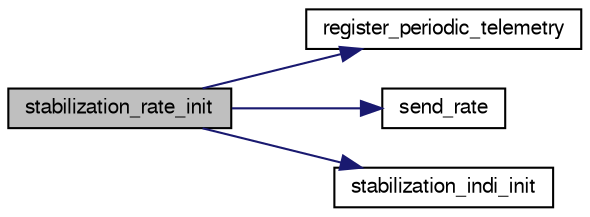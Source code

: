 digraph "stabilization_rate_init"
{
  edge [fontname="FreeSans",fontsize="10",labelfontname="FreeSans",labelfontsize="10"];
  node [fontname="FreeSans",fontsize="10",shape=record];
  rankdir="LR";
  Node1 [label="stabilization_rate_init",height=0.2,width=0.4,color="black", fillcolor="grey75", style="filled", fontcolor="black"];
  Node1 -> Node2 [color="midnightblue",fontsize="10",style="solid",fontname="FreeSans"];
  Node2 [label="register_periodic_telemetry",height=0.2,width=0.4,color="black", fillcolor="white", style="filled",URL="$telemetry_8c.html#a8b8cf43739f06c54d16370c141b541a0",tooltip="Register a telemetry callback function. "];
  Node1 -> Node3 [color="midnightblue",fontsize="10",style="solid",fontname="FreeSans"];
  Node3 [label="send_rate",height=0.2,width=0.4,color="black", fillcolor="white", style="filled",URL="$stabilization__rate_8c.html#aa7683726c8b977e5b4bf8206ece55102"];
  Node1 -> Node4 [color="midnightblue",fontsize="10",style="solid",fontname="FreeSans"];
  Node4 [label="stabilization_indi_init",height=0.2,width=0.4,color="black", fillcolor="white", style="filled",URL="$stabilization__indi_8c.html#a9b355db7dd60fd053f3fff04eccdc11b",tooltip="Function that initializes important values upon engaging INDI. "];
}
